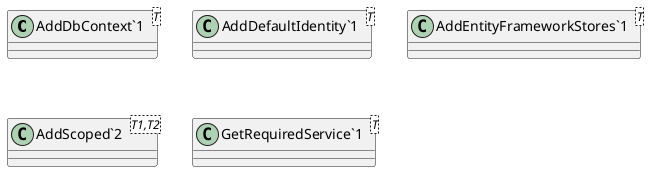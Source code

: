@startuml
class "AddDbContext`1"<T> {
}
class "AddDefaultIdentity`1"<T> {
}
class "AddEntityFrameworkStores`1"<T> {
}
class "AddScoped`2"<T1,T2> {
}
class "GetRequiredService`1"<T> {
}
@enduml
